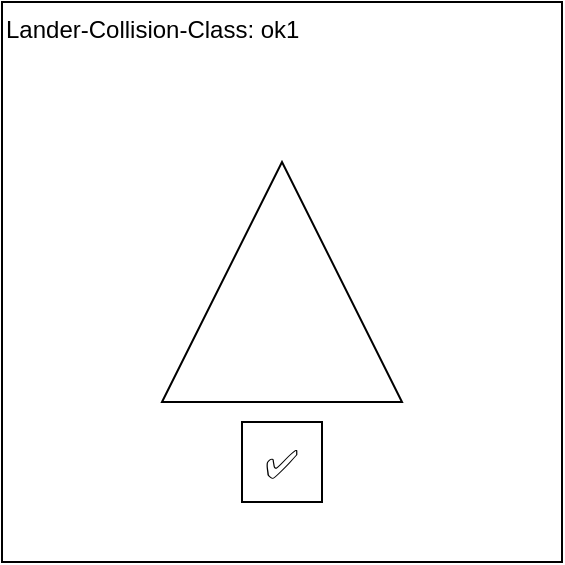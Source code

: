 <mxfile version="24.6.5" type="device" pages="10">
  <diagram name="ok1" id="FKuHgj39aACB5IIs5Yfx">
    <mxGraphModel dx="856" dy="616" grid="1" gridSize="10" guides="1" tooltips="1" connect="1" arrows="1" fold="1" page="1" pageScale="1" pageWidth="1169" pageHeight="827" math="0" shadow="0">
      <root>
        <mxCell id="0" />
        <mxCell id="1" parent="0" />
        <mxCell id="6dAFMkWHjU2HnFCDIRwq-3" value="Lander-Collision-Class: ok1&lt;div&gt;&lt;br&gt;&lt;/div&gt;" style="whiteSpace=wrap;html=1;aspect=fixed;align=left;verticalAlign=top;" parent="1" vertex="1">
          <mxGeometry x="160" y="80" width="280" height="280" as="geometry" />
        </mxCell>
        <mxCell id="6dAFMkWHjU2HnFCDIRwq-1" value="" style="triangle;whiteSpace=wrap;html=1;rotation=-90;" parent="1" vertex="1">
          <mxGeometry x="240" y="160" width="120" height="120" as="geometry" />
        </mxCell>
        <mxCell id="6dAFMkWHjU2HnFCDIRwq-2" value="&lt;span style=&quot;font-size: 20px;&quot;&gt;✅&lt;/span&gt;" style="whiteSpace=wrap;html=1;aspect=fixed;" parent="1" vertex="1">
          <mxGeometry x="280" y="290" width="40" height="40" as="geometry" />
        </mxCell>
      </root>
    </mxGraphModel>
  </diagram>
  <diagram name="ok2" id="uYRut5zXjJFmvfxGxlT6">
    <mxGraphModel dx="984" dy="708" grid="1" gridSize="10" guides="1" tooltips="1" connect="1" arrows="1" fold="1" page="1" pageScale="1" pageWidth="1169" pageHeight="827" math="0" shadow="0">
      <root>
        <mxCell id="Lk_nrQSwAaOUK5G6duiO-0" />
        <mxCell id="Lk_nrQSwAaOUK5G6duiO-1" parent="Lk_nrQSwAaOUK5G6duiO-0" />
        <mxCell id="Lk_nrQSwAaOUK5G6duiO-2" value="Lander-Collision-Class: ok2" style="whiteSpace=wrap;html=1;aspect=fixed;align=left;verticalAlign=top;" vertex="1" parent="Lk_nrQSwAaOUK5G6duiO-1">
          <mxGeometry x="160" y="80" width="280" height="280" as="geometry" />
        </mxCell>
        <mxCell id="Lk_nrQSwAaOUK5G6duiO-3" value="" style="triangle;whiteSpace=wrap;html=1;rotation=-90;" vertex="1" parent="Lk_nrQSwAaOUK5G6duiO-1">
          <mxGeometry x="240" y="160" width="120" height="120" as="geometry" />
        </mxCell>
        <mxCell id="Lk_nrQSwAaOUK5G6duiO-4" value="&lt;span style=&quot;font-size: 20px;&quot;&gt;✅&lt;/span&gt;" style="whiteSpace=wrap;html=1;aspect=fixed;" vertex="1" parent="Lk_nrQSwAaOUK5G6duiO-1">
          <mxGeometry x="350" y="170" width="40" height="40" as="geometry" />
        </mxCell>
      </root>
    </mxGraphModel>
  </diagram>
  <diagram name="ok3" id="IYqLPvsUIiouCJsYiZnH">
    <mxGraphModel dx="984" dy="708" grid="1" gridSize="10" guides="1" tooltips="1" connect="1" arrows="1" fold="1" page="1" pageScale="1" pageWidth="1169" pageHeight="827" math="0" shadow="0">
      <root>
        <mxCell id="Vjx2ZNnFzfWQF5l0eyTj-0" />
        <mxCell id="Vjx2ZNnFzfWQF5l0eyTj-1" parent="Vjx2ZNnFzfWQF5l0eyTj-0" />
        <mxCell id="Vjx2ZNnFzfWQF5l0eyTj-2" value="Lander-Collision-Class: ok3" style="whiteSpace=wrap;html=1;aspect=fixed;align=left;verticalAlign=top;" vertex="1" parent="Vjx2ZNnFzfWQF5l0eyTj-1">
          <mxGeometry x="160" y="80" width="280" height="280" as="geometry" />
        </mxCell>
        <mxCell id="Vjx2ZNnFzfWQF5l0eyTj-3" value="" style="triangle;whiteSpace=wrap;html=1;rotation=-90;" vertex="1" parent="Vjx2ZNnFzfWQF5l0eyTj-1">
          <mxGeometry x="240" y="160" width="120" height="120" as="geometry" />
        </mxCell>
        <mxCell id="Vjx2ZNnFzfWQF5l0eyTj-4" value="&lt;span style=&quot;font-size: 20px;&quot;&gt;✅&lt;/span&gt;" style="whiteSpace=wrap;html=1;aspect=fixed;rotation=45;" vertex="1" parent="Vjx2ZNnFzfWQF5l0eyTj-1">
          <mxGeometry x="340" y="180" width="40" height="40" as="geometry" />
        </mxCell>
      </root>
    </mxGraphModel>
  </diagram>
  <diagram name="ok4" id="yNZT-2lnWlAOKQ1WYz2s">
    <mxGraphModel dx="562" dy="405" grid="1" gridSize="10" guides="1" tooltips="1" connect="1" arrows="1" fold="1" page="1" pageScale="1" pageWidth="1169" pageHeight="827" math="0" shadow="0">
      <root>
        <mxCell id="QH8HmPcnDrIo_Cv9Q9EQ-0" />
        <mxCell id="QH8HmPcnDrIo_Cv9Q9EQ-1" parent="QH8HmPcnDrIo_Cv9Q9EQ-0" />
        <mxCell id="QH8HmPcnDrIo_Cv9Q9EQ-2" value="Lander-Collision-Class: ok4" style="whiteSpace=wrap;html=1;aspect=fixed;align=left;verticalAlign=top;" vertex="1" parent="QH8HmPcnDrIo_Cv9Q9EQ-1">
          <mxGeometry x="163" y="80" width="280" height="280" as="geometry" />
        </mxCell>
        <mxCell id="QH8HmPcnDrIo_Cv9Q9EQ-3" value="" style="triangle;whiteSpace=wrap;html=1;rotation=-90;" vertex="1" parent="QH8HmPcnDrIo_Cv9Q9EQ-1">
          <mxGeometry x="240" y="160" width="120" height="120" as="geometry" />
        </mxCell>
        <mxCell id="QH8HmPcnDrIo_Cv9Q9EQ-4" value="&lt;span style=&quot;font-size: 20px;&quot;&gt;✅&lt;/span&gt;" style="whiteSpace=wrap;html=1;aspect=fixed;" vertex="1" parent="QH8HmPcnDrIo_Cv9Q9EQ-1">
          <mxGeometry x="280" y="280" width="40" height="40" as="geometry" />
        </mxCell>
      </root>
    </mxGraphModel>
  </diagram>
  <diagram name="ok5" id="rHT9YS2Cvq2bZhROWItJ">
    <mxGraphModel dx="679" dy="488" grid="1" gridSize="10" guides="1" tooltips="1" connect="1" arrows="1" fold="1" page="1" pageScale="1" pageWidth="1169" pageHeight="827" math="0" shadow="0">
      <root>
        <mxCell id="HaxShze9ERFL9iHk4Voz-0" />
        <mxCell id="HaxShze9ERFL9iHk4Voz-1" parent="HaxShze9ERFL9iHk4Voz-0" />
        <mxCell id="HaxShze9ERFL9iHk4Voz-2" value="Lander-Collision-Class: ok5" style="whiteSpace=wrap;html=1;aspect=fixed;align=left;verticalAlign=top;" vertex="1" parent="HaxShze9ERFL9iHk4Voz-1">
          <mxGeometry x="163" y="80" width="280" height="280" as="geometry" />
        </mxCell>
        <mxCell id="HaxShze9ERFL9iHk4Voz-3" value="" style="triangle;whiteSpace=wrap;html=1;rotation=-90;" vertex="1" parent="HaxShze9ERFL9iHk4Voz-1">
          <mxGeometry x="247.5" y="162.5" width="105" height="120" as="geometry" />
        </mxCell>
        <mxCell id="HaxShze9ERFL9iHk4Voz-4" value="&lt;span style=&quot;font-size: 20px;&quot;&gt;✅&lt;/span&gt;" style="whiteSpace=wrap;html=1;aspect=fixed;rotation=-60;" vertex="1" parent="HaxShze9ERFL9iHk4Voz-1">
          <mxGeometry x="239" y="180" width="40" height="40" as="geometry" />
        </mxCell>
      </root>
    </mxGraphModel>
  </diagram>
  <diagram name="crash1" id="k8Nu5UMb99bXSK9lcVfE">
    <mxGraphModel dx="984" dy="708" grid="1" gridSize="10" guides="1" tooltips="1" connect="1" arrows="1" fold="1" page="1" pageScale="1" pageWidth="1169" pageHeight="827" math="0" shadow="0">
      <root>
        <mxCell id="12hm5HIbdEbgd8QMsB6t-0" />
        <mxCell id="12hm5HIbdEbgd8QMsB6t-1" parent="12hm5HIbdEbgd8QMsB6t-0" />
        <mxCell id="12hm5HIbdEbgd8QMsB6t-2" value="Lander-Collision-Class: crash1" style="whiteSpace=wrap;html=1;aspect=fixed;align=left;verticalAlign=top;" vertex="1" parent="12hm5HIbdEbgd8QMsB6t-1">
          <mxGeometry x="160" y="80" width="280" height="280" as="geometry" />
        </mxCell>
        <mxCell id="12hm5HIbdEbgd8QMsB6t-3" value="" style="triangle;whiteSpace=wrap;html=1;rotation=-90;" vertex="1" parent="12hm5HIbdEbgd8QMsB6t-1">
          <mxGeometry x="240" y="160" width="120" height="120" as="geometry" />
        </mxCell>
        <mxCell id="12hm5HIbdEbgd8QMsB6t-7" value="&lt;span style=&quot;text-wrap: nowrap;&quot;&gt;❌&lt;/span&gt;" style="whiteSpace=wrap;html=1;aspect=fixed;" vertex="1" parent="12hm5HIbdEbgd8QMsB6t-1">
          <mxGeometry x="280" y="220" width="40" height="40" as="geometry" />
        </mxCell>
      </root>
    </mxGraphModel>
  </diagram>
  <diagram name="crash2" id="sSs5GPUDHDhcD5Zce382">
    <mxGraphModel dx="984" dy="708" grid="1" gridSize="10" guides="1" tooltips="1" connect="1" arrows="1" fold="1" page="1" pageScale="1" pageWidth="1169" pageHeight="827" math="0" shadow="0">
      <root>
        <mxCell id="lnqc-7u8t0VlTtczuXGC-0" />
        <mxCell id="lnqc-7u8t0VlTtczuXGC-1" parent="lnqc-7u8t0VlTtczuXGC-0" />
        <mxCell id="lnqc-7u8t0VlTtczuXGC-2" value="Lander-Collision-Class: crash2" style="whiteSpace=wrap;html=1;aspect=fixed;align=left;verticalAlign=top;" vertex="1" parent="lnqc-7u8t0VlTtczuXGC-1">
          <mxGeometry x="160" y="80" width="280" height="280" as="geometry" />
        </mxCell>
        <mxCell id="lnqc-7u8t0VlTtczuXGC-3" value="" style="triangle;whiteSpace=wrap;html=1;rotation=-90;" vertex="1" parent="lnqc-7u8t0VlTtczuXGC-1">
          <mxGeometry x="240" y="160" width="120" height="120" as="geometry" />
        </mxCell>
        <mxCell id="lnqc-7u8t0VlTtczuXGC-4" value="&lt;span style=&quot;text-wrap: nowrap;&quot;&gt;❌&lt;/span&gt;" style="whiteSpace=wrap;html=1;aspect=fixed;" vertex="1" parent="lnqc-7u8t0VlTtczuXGC-1">
          <mxGeometry x="280" y="150" width="40" height="40" as="geometry" />
        </mxCell>
      </root>
    </mxGraphModel>
  </diagram>
  <diagram name="crash3" id="by3a24G7JSFc44P9HAGe">
    <mxGraphModel dx="984" dy="708" grid="1" gridSize="10" guides="1" tooltips="1" connect="1" arrows="1" fold="1" page="1" pageScale="1" pageWidth="1169" pageHeight="827" math="0" shadow="0">
      <root>
        <mxCell id="p7dh6ES_w39-xuZGr2QP-0" />
        <mxCell id="p7dh6ES_w39-xuZGr2QP-1" parent="p7dh6ES_w39-xuZGr2QP-0" />
        <mxCell id="p7dh6ES_w39-xuZGr2QP-2" value="Lander-Collision-Class: crash3" style="whiteSpace=wrap;html=1;aspect=fixed;align=left;verticalAlign=top;" vertex="1" parent="p7dh6ES_w39-xuZGr2QP-1">
          <mxGeometry x="160" y="80" width="280" height="280" as="geometry" />
        </mxCell>
        <mxCell id="p7dh6ES_w39-xuZGr2QP-3" value="" style="triangle;whiteSpace=wrap;html=1;rotation=-90;" vertex="1" parent="p7dh6ES_w39-xuZGr2QP-1">
          <mxGeometry x="240" y="160" width="120" height="120" as="geometry" />
        </mxCell>
        <mxCell id="p7dh6ES_w39-xuZGr2QP-4" value="&lt;span style=&quot;text-wrap: nowrap;&quot;&gt;❌&lt;/span&gt;" style="whiteSpace=wrap;html=1;aspect=fixed;" vertex="1" parent="p7dh6ES_w39-xuZGr2QP-1">
          <mxGeometry x="280" y="180" width="40" height="40" as="geometry" />
        </mxCell>
      </root>
    </mxGraphModel>
  </diagram>
  <diagram name="crash4" id="AsA-eeGb-g01gxlRRwbU">
    <mxGraphModel dx="984" dy="708" grid="1" gridSize="10" guides="1" tooltips="1" connect="1" arrows="1" fold="1" page="1" pageScale="1" pageWidth="1169" pageHeight="827" math="0" shadow="0">
      <root>
        <mxCell id="z67KRbEzU7rNTkKZ6ss2-0" />
        <mxCell id="z67KRbEzU7rNTkKZ6ss2-1" parent="z67KRbEzU7rNTkKZ6ss2-0" />
        <mxCell id="z67KRbEzU7rNTkKZ6ss2-2" value="Lander-Collision-Class: crash4&lt;div&gt;&lt;br&gt;&lt;/div&gt;" style="whiteSpace=wrap;html=1;aspect=fixed;align=left;verticalAlign=top;" vertex="1" parent="z67KRbEzU7rNTkKZ6ss2-1">
          <mxGeometry x="160" y="80" width="280" height="280" as="geometry" />
        </mxCell>
        <mxCell id="z67KRbEzU7rNTkKZ6ss2-3" value="" style="triangle;whiteSpace=wrap;html=1;rotation=-90;" vertex="1" parent="z67KRbEzU7rNTkKZ6ss2-1">
          <mxGeometry x="240" y="160" width="120" height="120" as="geometry" />
        </mxCell>
        <mxCell id="z67KRbEzU7rNTkKZ6ss2-4" value="&lt;span style=&quot;text-wrap: nowrap;&quot;&gt;❌&lt;/span&gt;" style="whiteSpace=wrap;html=1;aspect=fixed;" vertex="1" parent="z67KRbEzU7rNTkKZ6ss2-1">
          <mxGeometry x="250" y="200" width="40" height="40" as="geometry" />
        </mxCell>
      </root>
    </mxGraphModel>
  </diagram>
  <diagram name="crash5" id="-i2Utp_A9QU6G4ezXO_7">
    <mxGraphModel dx="984" dy="708" grid="1" gridSize="10" guides="1" tooltips="1" connect="1" arrows="1" fold="1" page="1" pageScale="1" pageWidth="1169" pageHeight="827" math="0" shadow="0">
      <root>
        <mxCell id="tQI0bgfcVmzM-U4s0eVE-0" />
        <mxCell id="tQI0bgfcVmzM-U4s0eVE-1" parent="tQI0bgfcVmzM-U4s0eVE-0" />
        <mxCell id="tQI0bgfcVmzM-U4s0eVE-2" value="Lander-Collision-Class: crash5" style="whiteSpace=wrap;html=1;aspect=fixed;align=left;verticalAlign=top;" vertex="1" parent="tQI0bgfcVmzM-U4s0eVE-1">
          <mxGeometry x="160" y="80" width="280" height="280" as="geometry" />
        </mxCell>
        <mxCell id="tQI0bgfcVmzM-U4s0eVE-3" value="" style="triangle;whiteSpace=wrap;html=1;rotation=-90;" vertex="1" parent="tQI0bgfcVmzM-U4s0eVE-1">
          <mxGeometry x="240" y="160" width="120" height="120" as="geometry" />
        </mxCell>
        <mxCell id="tQI0bgfcVmzM-U4s0eVE-4" value="&lt;span style=&quot;text-wrap: nowrap;&quot;&gt;❌&lt;/span&gt;" style="whiteSpace=wrap;html=1;aspect=fixed;rotation=-45;" vertex="1" parent="tQI0bgfcVmzM-U4s0eVE-1">
          <mxGeometry x="250" y="200" width="40" height="40" as="geometry" />
        </mxCell>
      </root>
    </mxGraphModel>
  </diagram>
</mxfile>

